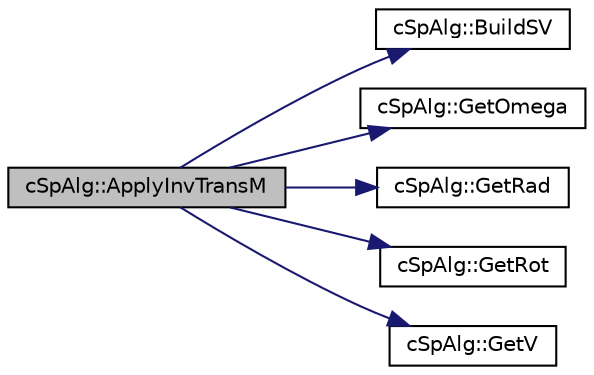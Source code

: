 digraph "cSpAlg::ApplyInvTransM"
{
 // LATEX_PDF_SIZE
  edge [fontname="Helvetica",fontsize="10",labelfontname="Helvetica",labelfontsize="10"];
  node [fontname="Helvetica",fontsize="10",shape=record];
  rankdir="LR";
  Node1 [label="cSpAlg::ApplyInvTransM",height=0.2,width=0.4,color="black", fillcolor="grey75", style="filled", fontcolor="black",tooltip=" "];
  Node1 -> Node2 [color="midnightblue",fontsize="10",style="solid",fontname="Helvetica"];
  Node2 [label="cSpAlg::BuildSV",height=0.2,width=0.4,color="black", fillcolor="white", style="filled",URL="$classc_sp_alg.html#a5d8935f5eb6a88eb591a19ec414c1953",tooltip=" "];
  Node1 -> Node3 [color="midnightblue",fontsize="10",style="solid",fontname="Helvetica"];
  Node3 [label="cSpAlg::GetOmega",height=0.2,width=0.4,color="black", fillcolor="white", style="filled",URL="$classc_sp_alg.html#a1f6d2eed1bc8bee53540c8c027cea7f9",tooltip=" "];
  Node1 -> Node4 [color="midnightblue",fontsize="10",style="solid",fontname="Helvetica"];
  Node4 [label="cSpAlg::GetRad",height=0.2,width=0.4,color="black", fillcolor="white", style="filled",URL="$classc_sp_alg.html#af10329ae21e62779de182b68aec7b437",tooltip=" "];
  Node1 -> Node5 [color="midnightblue",fontsize="10",style="solid",fontname="Helvetica"];
  Node5 [label="cSpAlg::GetRot",height=0.2,width=0.4,color="black", fillcolor="white", style="filled",URL="$classc_sp_alg.html#a3c3fa40ec253c0bdf9cc2278da8656f6",tooltip=" "];
  Node1 -> Node6 [color="midnightblue",fontsize="10",style="solid",fontname="Helvetica"];
  Node6 [label="cSpAlg::GetV",height=0.2,width=0.4,color="black", fillcolor="white", style="filled",URL="$classc_sp_alg.html#a3c44fc96b8e8b13f6a208f05bc3db8d4",tooltip=" "];
}
